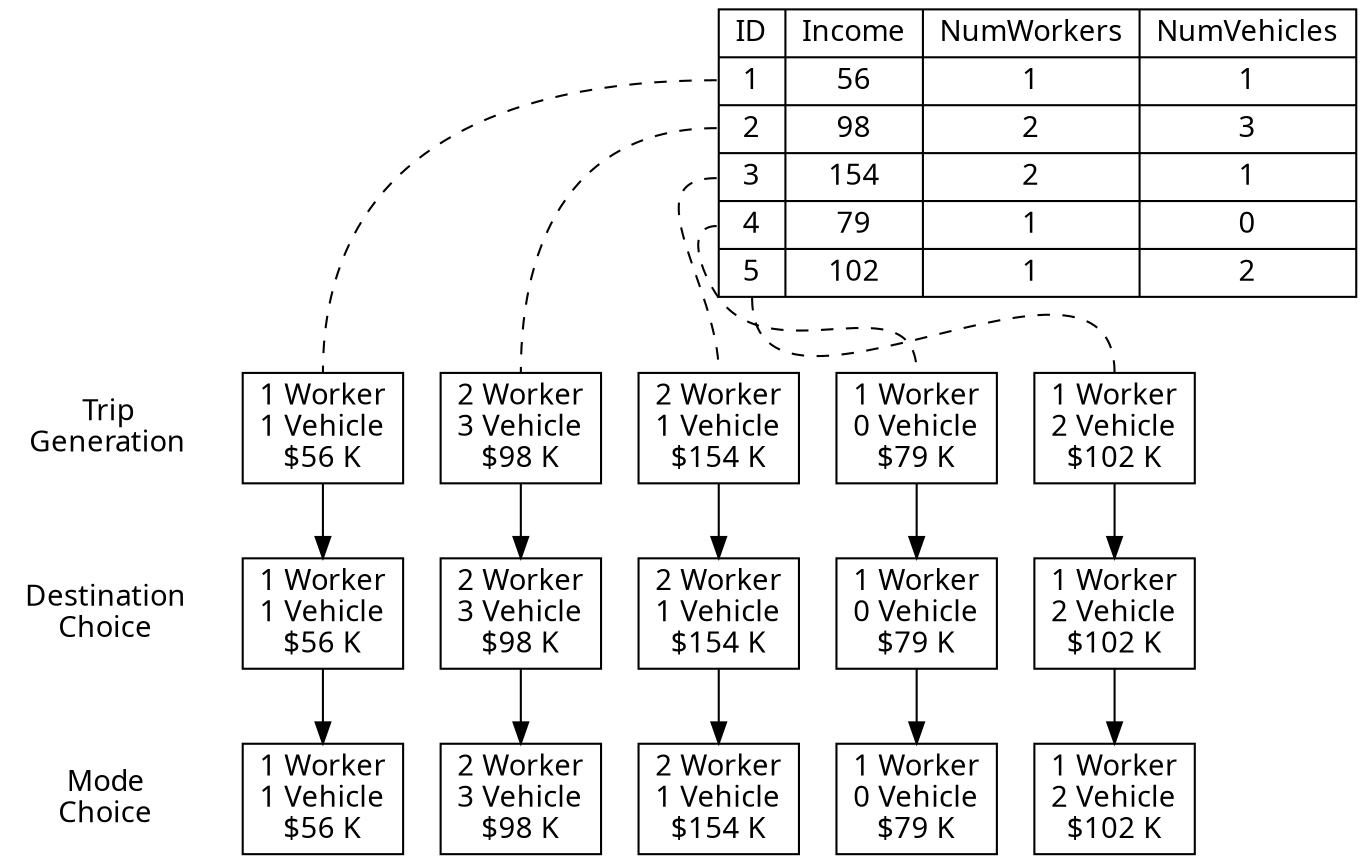digraph {
  
  outputorder=edgesfirst
  ordering=out
  
  node[fontname="Alte Haas Grotesk, sans-serif"]
  
  {
    node [shape=record]
    table [label="{ID|<1>1|<2>2|<3>3|<4>4|<5>5}|
    {Income|56|98|154|79|102}|
    {NumWorkers|1|2|2|1|1}|
    {NumVehicles|<6>1|<7>3|<8>1|<9>0|<10>2}"]
  }
  
#  {
#    node [shape=record]
#    table2 [label="{ID|Age|Income|Gender|OwnsVehicle}|
#    {<1>1732|26|56|M|T}|
#    {<2>1453|54|98|F|F}|
#    {<3>2045|55|154|F|T}|
#    {<4>325|68|79|T|F}|
#    {<5>96|34|102|M|F}"]
#  }
  
  node [shape=box]
  
  {node [label="1 Worker\n1 Vehicle\n$56 K"] p11 p12 p13}
  {node [label="2 Worker\n3 Vehicle\n$98 K"] p21 p22 p23}
  {node [label="2 Worker\n1 Vehicle\n$154 K"] p31 p32 p33}
  {node [label="1 Worker\n0 Vehicle\n$79 K"] p41 p42 p43}
  {node [label="1 Worker\n2 Vehicle\n$102 K"] p51 p52 p53}
  
  {
    edge [style=dashed, arrowhead=none]
    table:1:w -> p11:n
    table:2:w -> p21:n
    table:3:w -> p31:n
    table:4:w -> p41:n
    table:5:s -> p51:n

#    table:6:e -> p11:n
#    table:7:e -> p21:n
#    table:8:e -> p31:n
#    table:9:e -> p41:n
#    table:10:e -> p51:n
  }
  
  p11 -> p12 -> p13
  p21 -> p22 -> p23
  p31 -> p32 -> p33
  p41 -> p42 -> p43
  p51 -> p52 -> p53
  
  node [shape=none, style=bold, fontname="Alte Haas Grotesk, sans-serif"]
  edge [style=invis]
  
  tg [label="Trip\nGeneration"]
  dc [label="Destination\nChoice"]
  mc [label="Mode\nChoice"]
  
  tg -> dc -> mc
  {rank=same tg -> p11}
  
}
